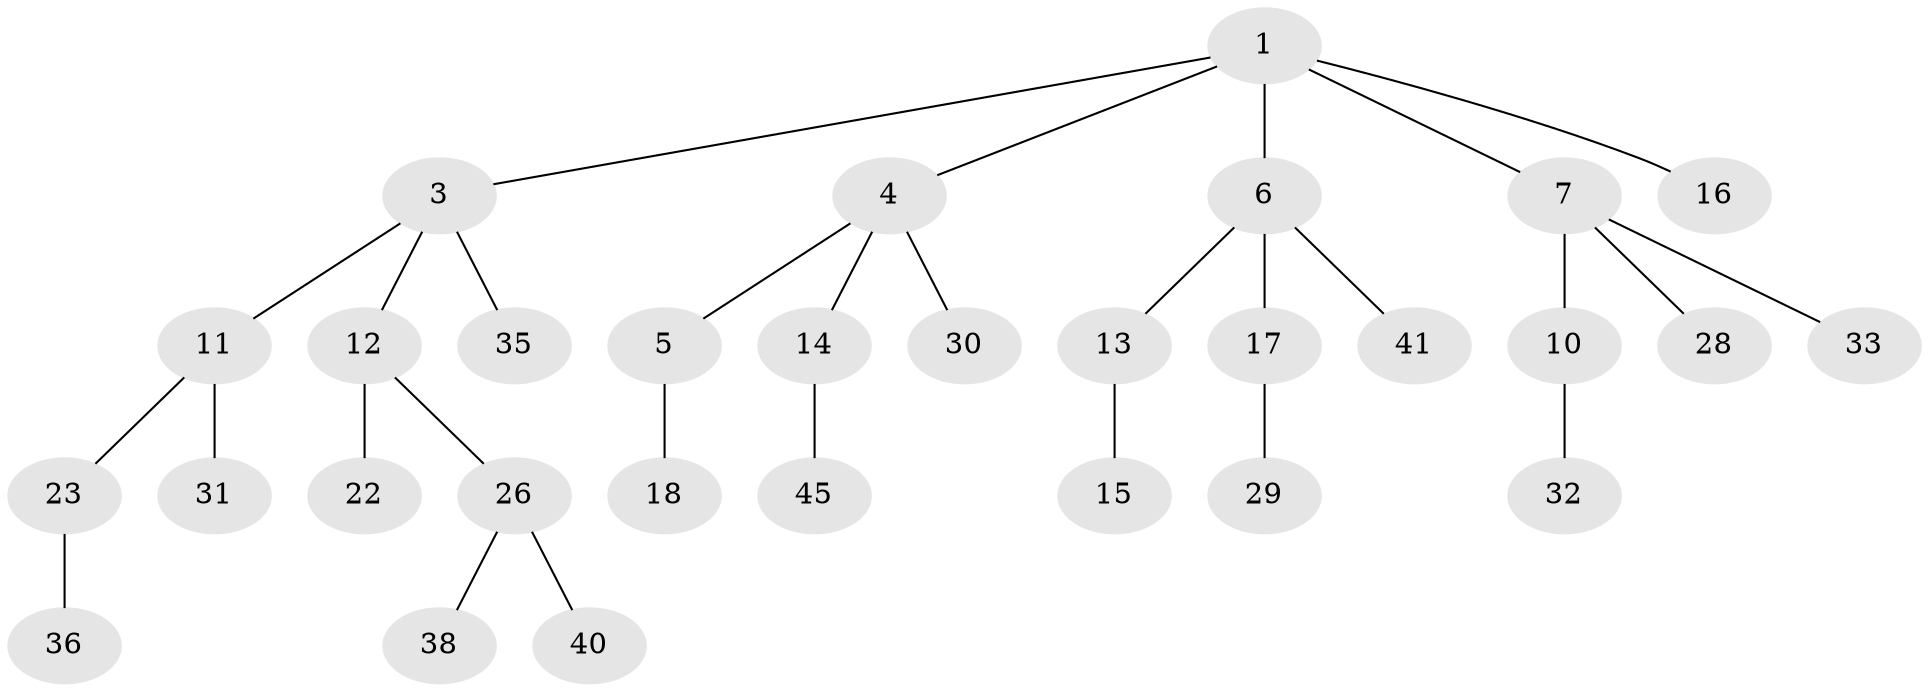 // original degree distribution, {4: 0.12, 6: 0.02, 3: 0.16, 2: 0.18, 1: 0.52}
// Generated by graph-tools (version 1.1) at 2025/19/03/04/25 18:19:17]
// undirected, 30 vertices, 29 edges
graph export_dot {
graph [start="1"]
  node [color=gray90,style=filled];
  1 [super="+2+27"];
  3 [super="+8"];
  4 [super="+37+25"];
  5 [super="+49"];
  6 [super="+9"];
  7 [super="+48+21"];
  10;
  11;
  12;
  13 [super="+43"];
  14;
  15 [super="+19"];
  16 [super="+42+46+20"];
  17 [super="+44"];
  18 [super="+47"];
  22;
  23 [super="+24"];
  26;
  28;
  29;
  30;
  31 [super="+34"];
  32;
  33;
  35;
  36 [super="+39"];
  38;
  40;
  41;
  45;
  1 -- 4;
  1 -- 6;
  1 -- 16;
  1 -- 3;
  1 -- 7;
  3 -- 11;
  3 -- 12;
  3 -- 35;
  4 -- 5;
  4 -- 14;
  4 -- 30;
  5 -- 18;
  6 -- 17;
  6 -- 13;
  6 -- 41;
  7 -- 10;
  7 -- 33;
  7 -- 28;
  10 -- 32;
  11 -- 23;
  11 -- 31;
  12 -- 22;
  12 -- 26;
  13 -- 15;
  14 -- 45;
  17 -- 29;
  23 -- 36;
  26 -- 38;
  26 -- 40;
}
